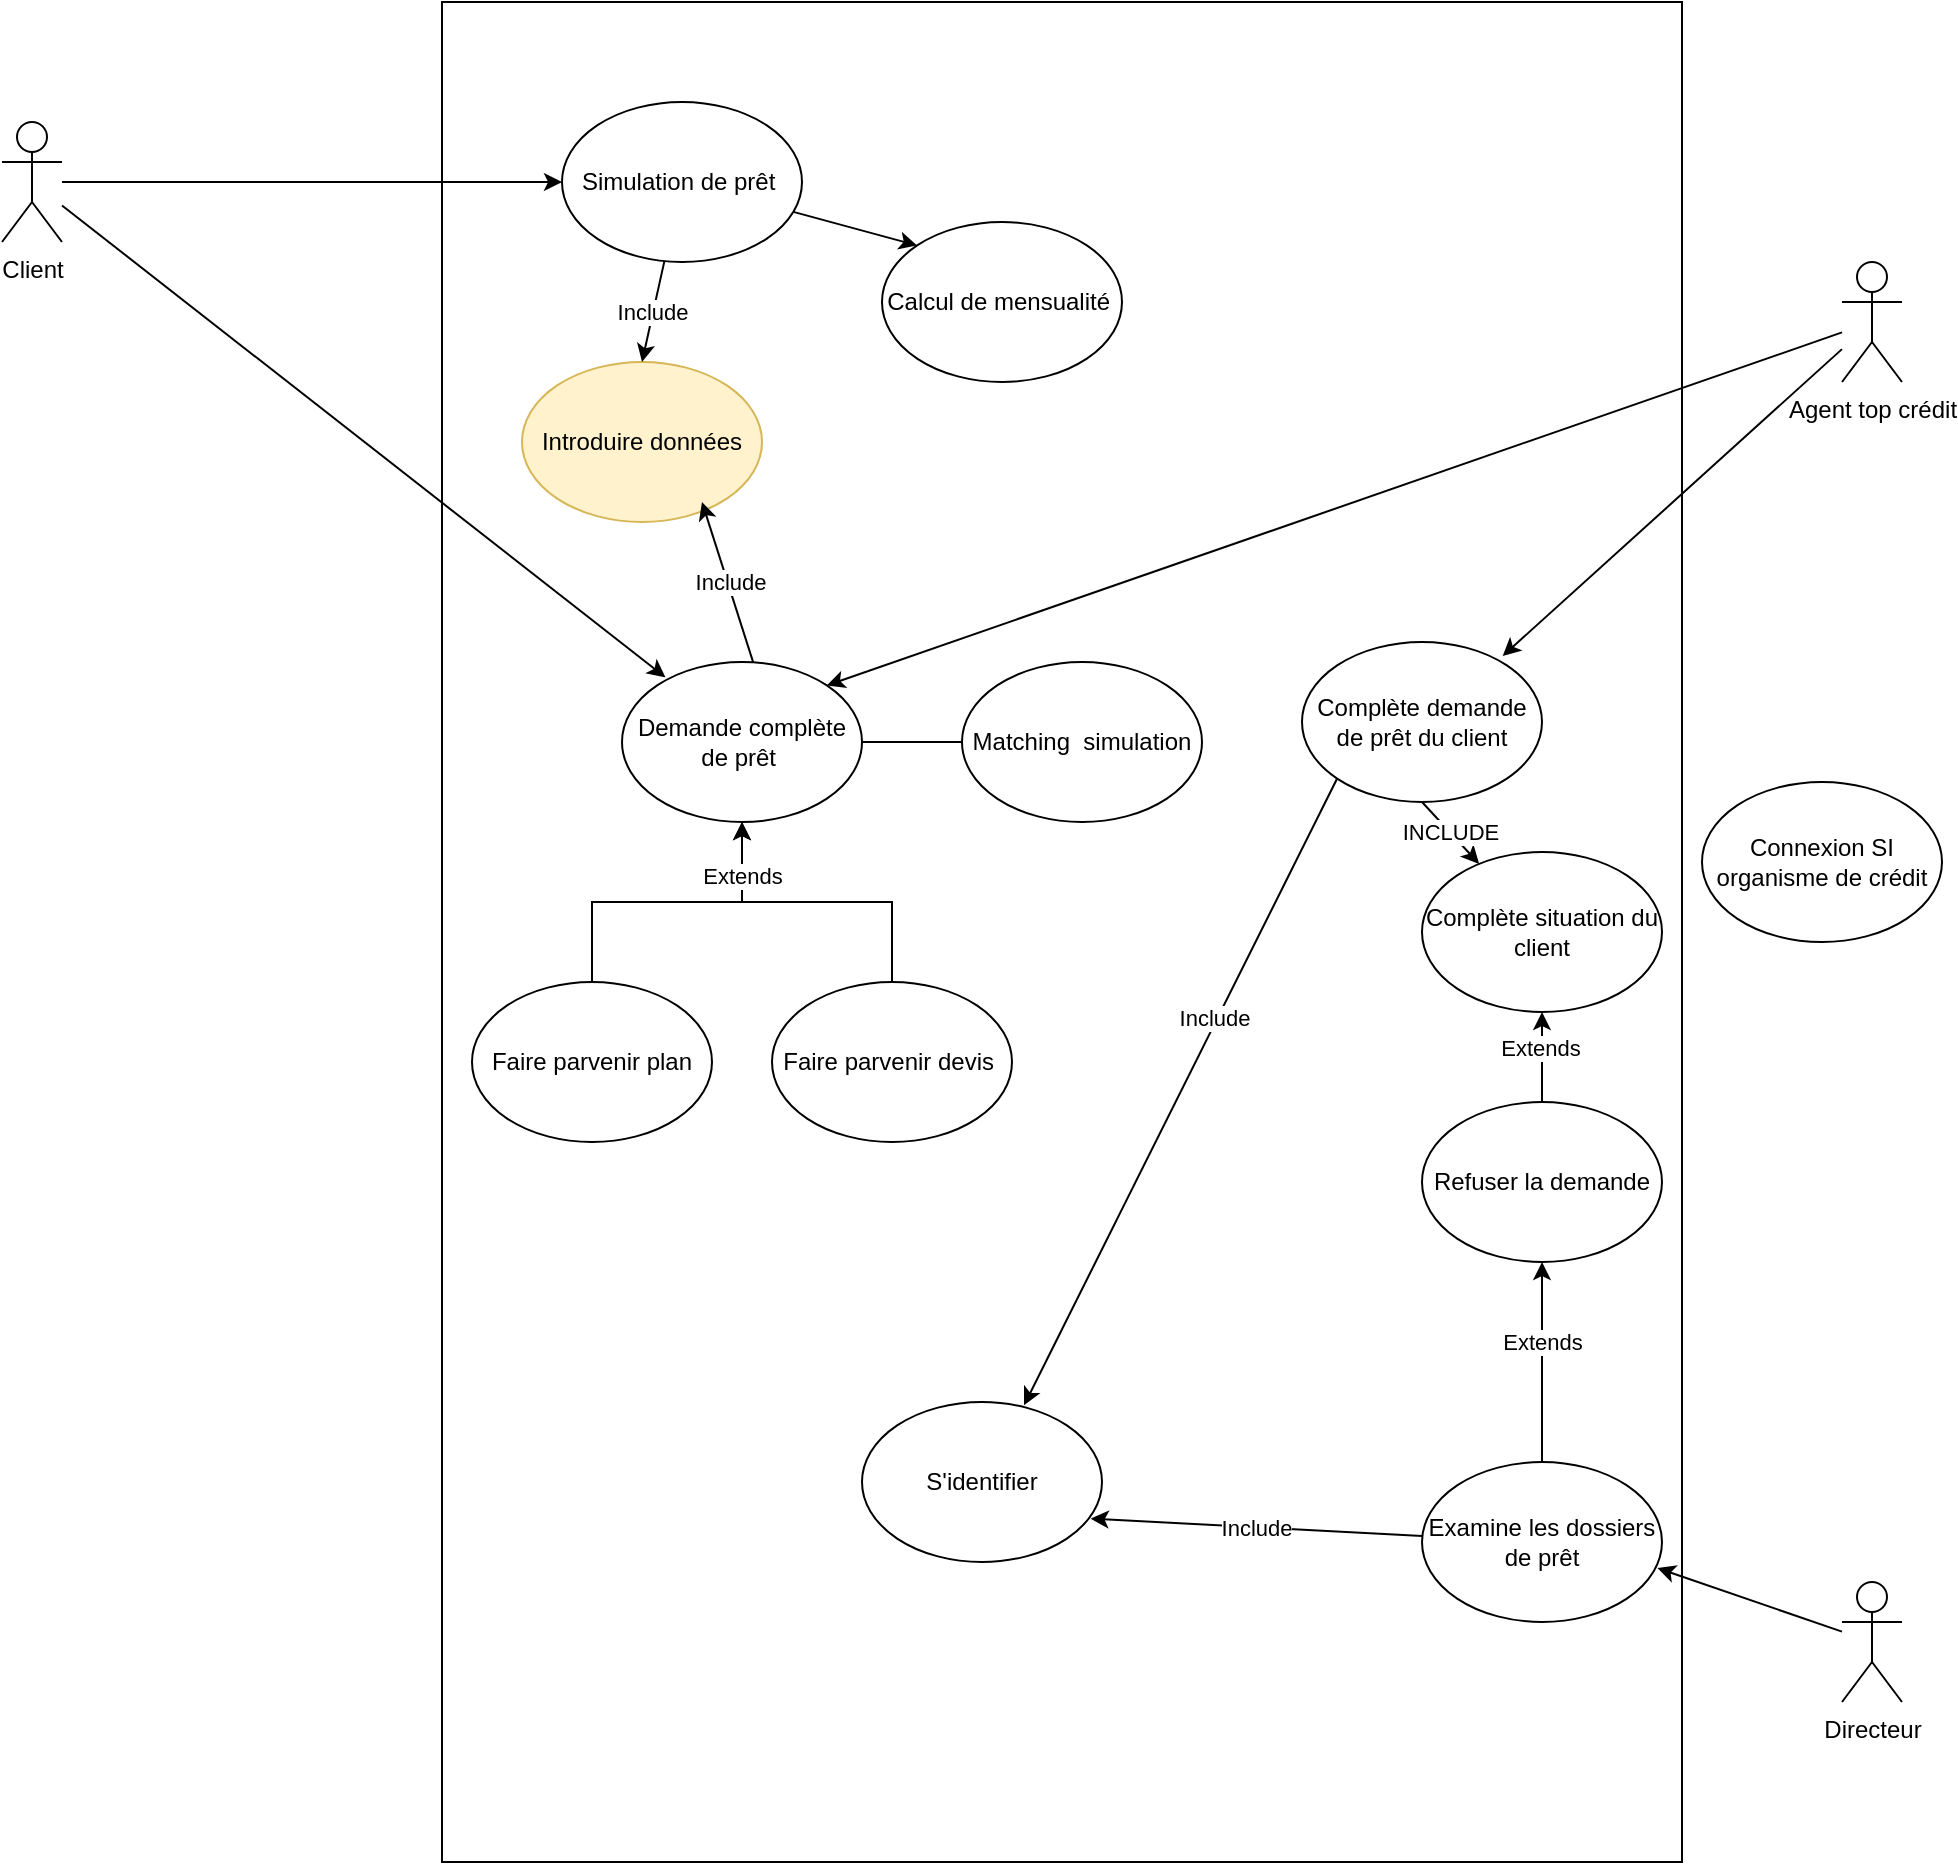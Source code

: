 <mxfile version="20.4.1" type="github">
  <diagram id="sLfjdKfzsrojfRRoex2J" name="Page-1">
    <mxGraphModel dx="1773" dy="645" grid="1" gridSize="10" guides="1" tooltips="1" connect="1" arrows="1" fold="1" page="1" pageScale="1" pageWidth="827" pageHeight="1169" math="0" shadow="0">
      <root>
        <mxCell id="0" />
        <mxCell id="1" parent="0" />
        <mxCell id="UNbvl4Z_Z1AyvjZRaRcP-1" value="" style="rounded=0;whiteSpace=wrap;html=1;" parent="1" vertex="1">
          <mxGeometry x="170" y="80" width="620" height="930" as="geometry" />
        </mxCell>
        <mxCell id="UNbvl4Z_Z1AyvjZRaRcP-27" style="edgeStyle=orthogonalEdgeStyle;rounded=0;orthogonalLoop=1;jettySize=auto;html=1;" parent="1" source="UNbvl4Z_Z1AyvjZRaRcP-4" target="UNbvl4Z_Z1AyvjZRaRcP-25" edge="1">
          <mxGeometry relative="1" as="geometry" />
        </mxCell>
        <mxCell id="UNbvl4Z_Z1AyvjZRaRcP-4" value="Client" style="shape=umlActor;verticalLabelPosition=bottom;verticalAlign=top;html=1;outlineConnect=0;" parent="1" vertex="1">
          <mxGeometry x="-50" y="140" width="30" height="60" as="geometry" />
        </mxCell>
        <mxCell id="UNbvl4Z_Z1AyvjZRaRcP-5" value="Agent top crédit" style="shape=umlActor;verticalLabelPosition=bottom;verticalAlign=top;html=1;outlineConnect=0;" parent="1" vertex="1">
          <mxGeometry x="870" y="210" width="30" height="60" as="geometry" />
        </mxCell>
        <mxCell id="UNbvl4Z_Z1AyvjZRaRcP-6" value="Directeur" style="shape=umlActor;verticalLabelPosition=bottom;verticalAlign=top;html=1;outlineConnect=0;" parent="1" vertex="1">
          <mxGeometry x="870" y="870" width="30" height="60" as="geometry" />
        </mxCell>
        <mxCell id="UNbvl4Z_Z1AyvjZRaRcP-39" style="edgeStyle=orthogonalEdgeStyle;rounded=0;orthogonalLoop=1;jettySize=auto;html=1;entryX=0.5;entryY=1;entryDx=0;entryDy=0;" parent="1" source="UNbvl4Z_Z1AyvjZRaRcP-12" target="UNbvl4Z_Z1AyvjZRaRcP-23" edge="1">
          <mxGeometry relative="1" as="geometry" />
        </mxCell>
        <mxCell id="UNbvl4Z_Z1AyvjZRaRcP-12" value="Faire parvenir devis&amp;nbsp;" style="ellipse;whiteSpace=wrap;html=1;" parent="1" vertex="1">
          <mxGeometry x="335" y="570" width="120" height="80" as="geometry" />
        </mxCell>
        <mxCell id="UNbvl4Z_Z1AyvjZRaRcP-13" value="S&#39;identifier" style="ellipse;whiteSpace=wrap;html=1;" parent="1" vertex="1">
          <mxGeometry x="380" y="780" width="120" height="80" as="geometry" />
        </mxCell>
        <mxCell id="UNbvl4Z_Z1AyvjZRaRcP-48" style="edgeStyle=orthogonalEdgeStyle;rounded=0;orthogonalLoop=1;jettySize=auto;html=1;entryX=0.5;entryY=1;entryDx=0;entryDy=0;" parent="1" source="UNbvl4Z_Z1AyvjZRaRcP-16" target="UNbvl4Z_Z1AyvjZRaRcP-21" edge="1">
          <mxGeometry relative="1" as="geometry" />
        </mxCell>
        <mxCell id="UNbvl4Z_Z1AyvjZRaRcP-50" value="Extends" style="edgeLabel;html=1;align=center;verticalAlign=middle;resizable=0;points=[];" parent="UNbvl4Z_Z1AyvjZRaRcP-48" vertex="1" connectable="0">
          <mxGeometry x="0.225" y="1" relative="1" as="geometry">
            <mxPoint as="offset" />
          </mxGeometry>
        </mxCell>
        <mxCell id="UNbvl4Z_Z1AyvjZRaRcP-16" value="Refuser la demande" style="ellipse;whiteSpace=wrap;html=1;" parent="1" vertex="1">
          <mxGeometry x="660" y="630" width="120" height="80" as="geometry" />
        </mxCell>
        <mxCell id="UNbvl4Z_Z1AyvjZRaRcP-38" style="edgeStyle=orthogonalEdgeStyle;rounded=0;orthogonalLoop=1;jettySize=auto;html=1;" parent="1" source="UNbvl4Z_Z1AyvjZRaRcP-17" target="UNbvl4Z_Z1AyvjZRaRcP-23" edge="1">
          <mxGeometry relative="1" as="geometry" />
        </mxCell>
        <mxCell id="UNbvl4Z_Z1AyvjZRaRcP-40" value="Extends" style="edgeLabel;html=1;align=center;verticalAlign=middle;resizable=0;points=[];" parent="UNbvl4Z_Z1AyvjZRaRcP-38" vertex="1" connectable="0">
          <mxGeometry x="0.66" relative="1" as="geometry">
            <mxPoint as="offset" />
          </mxGeometry>
        </mxCell>
        <mxCell id="UNbvl4Z_Z1AyvjZRaRcP-17" value="Faire parvenir plan" style="ellipse;whiteSpace=wrap;html=1;" parent="1" vertex="1">
          <mxGeometry x="185" y="570" width="120" height="80" as="geometry" />
        </mxCell>
        <mxCell id="UNbvl4Z_Z1AyvjZRaRcP-19" value="Complète demande de prêt du client" style="ellipse;whiteSpace=wrap;html=1;" parent="1" vertex="1">
          <mxGeometry x="600" y="400" width="120" height="80" as="geometry" />
        </mxCell>
        <mxCell id="UNbvl4Z_Z1AyvjZRaRcP-21" value="Complète situation du client" style="ellipse;whiteSpace=wrap;html=1;" parent="1" vertex="1">
          <mxGeometry x="660" y="505" width="120" height="80" as="geometry" />
        </mxCell>
        <mxCell id="UNbvl4Z_Z1AyvjZRaRcP-52" style="edgeStyle=orthogonalEdgeStyle;rounded=0;orthogonalLoop=1;jettySize=auto;html=1;entryX=0.5;entryY=1;entryDx=0;entryDy=0;" parent="1" source="UNbvl4Z_Z1AyvjZRaRcP-22" target="UNbvl4Z_Z1AyvjZRaRcP-16" edge="1">
          <mxGeometry relative="1" as="geometry" />
        </mxCell>
        <mxCell id="UNbvl4Z_Z1AyvjZRaRcP-53" value="Extends" style="edgeLabel;html=1;align=center;verticalAlign=middle;resizable=0;points=[];" parent="UNbvl4Z_Z1AyvjZRaRcP-52" vertex="1" connectable="0">
          <mxGeometry x="0.207" relative="1" as="geometry">
            <mxPoint as="offset" />
          </mxGeometry>
        </mxCell>
        <mxCell id="UNbvl4Z_Z1AyvjZRaRcP-22" value="Examine les dossiers de prêt" style="ellipse;whiteSpace=wrap;html=1;" parent="1" vertex="1">
          <mxGeometry x="660" y="810" width="120" height="80" as="geometry" />
        </mxCell>
        <mxCell id="UNbvl4Z_Z1AyvjZRaRcP-58" style="edgeStyle=orthogonalEdgeStyle;rounded=0;orthogonalLoop=1;jettySize=auto;html=1;entryX=0.167;entryY=0.75;entryDx=0;entryDy=0;entryPerimeter=0;" parent="1" source="UNbvl4Z_Z1AyvjZRaRcP-23" target="UNbvl4Z_Z1AyvjZRaRcP-41" edge="1">
          <mxGeometry relative="1" as="geometry">
            <Array as="points">
              <mxPoint x="450" y="450" />
            </Array>
          </mxGeometry>
        </mxCell>
        <mxCell id="UNbvl4Z_Z1AyvjZRaRcP-23" value="Demande complète de prêt&amp;nbsp;" style="ellipse;whiteSpace=wrap;html=1;" parent="1" vertex="1">
          <mxGeometry x="260" y="410" width="120" height="80" as="geometry" />
        </mxCell>
        <mxCell id="UNbvl4Z_Z1AyvjZRaRcP-24" value="Calcul de mensualité&amp;nbsp;" style="ellipse;whiteSpace=wrap;html=1;" parent="1" vertex="1">
          <mxGeometry x="390" y="190" width="120" height="80" as="geometry" />
        </mxCell>
        <mxCell id="UNbvl4Z_Z1AyvjZRaRcP-25" value="Simulation de prêt&amp;nbsp;" style="ellipse;whiteSpace=wrap;html=1;" parent="1" vertex="1">
          <mxGeometry x="230" y="130" width="120" height="80" as="geometry" />
        </mxCell>
        <mxCell id="UNbvl4Z_Z1AyvjZRaRcP-26" value="Introduire données" style="ellipse;whiteSpace=wrap;html=1;fillColor=#fff2cc;strokeColor=#d6b656;" parent="1" vertex="1">
          <mxGeometry x="210" y="260" width="120" height="80" as="geometry" />
        </mxCell>
        <mxCell id="UNbvl4Z_Z1AyvjZRaRcP-29" value="" style="endArrow=classic;html=1;rounded=0;entryX=0.5;entryY=0;entryDx=0;entryDy=0;" parent="1" source="UNbvl4Z_Z1AyvjZRaRcP-25" target="UNbvl4Z_Z1AyvjZRaRcP-26" edge="1">
          <mxGeometry width="50" height="50" relative="1" as="geometry">
            <mxPoint x="330" y="210" as="sourcePoint" />
            <mxPoint x="280" y="260" as="targetPoint" />
          </mxGeometry>
        </mxCell>
        <mxCell id="UNbvl4Z_Z1AyvjZRaRcP-30" value="Include" style="edgeLabel;html=1;align=center;verticalAlign=middle;resizable=0;points=[];" parent="UNbvl4Z_Z1AyvjZRaRcP-29" vertex="1" connectable="0">
          <mxGeometry x="0.029" y="-1" relative="1" as="geometry">
            <mxPoint as="offset" />
          </mxGeometry>
        </mxCell>
        <mxCell id="UNbvl4Z_Z1AyvjZRaRcP-33" value="" style="endArrow=classic;html=1;rounded=0;entryX=0;entryY=0;entryDx=0;entryDy=0;" parent="1" source="UNbvl4Z_Z1AyvjZRaRcP-25" target="UNbvl4Z_Z1AyvjZRaRcP-24" edge="1">
          <mxGeometry width="50" height="50" relative="1" as="geometry">
            <mxPoint x="280" y="260" as="sourcePoint" />
            <mxPoint x="330" y="210" as="targetPoint" />
          </mxGeometry>
        </mxCell>
        <mxCell id="UNbvl4Z_Z1AyvjZRaRcP-35" value="" style="endArrow=classic;html=1;rounded=0;entryX=0.181;entryY=0.096;entryDx=0;entryDy=0;entryPerimeter=0;" parent="1" source="UNbvl4Z_Z1AyvjZRaRcP-4" target="UNbvl4Z_Z1AyvjZRaRcP-23" edge="1">
          <mxGeometry width="50" height="50" relative="1" as="geometry">
            <mxPoint x="280" y="360" as="sourcePoint" />
            <mxPoint x="330" y="310" as="targetPoint" />
          </mxGeometry>
        </mxCell>
        <mxCell id="UNbvl4Z_Z1AyvjZRaRcP-36" value="" style="endArrow=classic;html=1;rounded=0;entryX=0.75;entryY=0.875;entryDx=0;entryDy=0;entryPerimeter=0;exitX=0.547;exitY=0.004;exitDx=0;exitDy=0;exitPerimeter=0;" parent="1" source="UNbvl4Z_Z1AyvjZRaRcP-23" target="UNbvl4Z_Z1AyvjZRaRcP-26" edge="1">
          <mxGeometry width="50" height="50" relative="1" as="geometry">
            <mxPoint x="280" y="530" as="sourcePoint" />
            <mxPoint x="330" y="480" as="targetPoint" />
          </mxGeometry>
        </mxCell>
        <mxCell id="UNbvl4Z_Z1AyvjZRaRcP-37" value="Include" style="edgeLabel;html=1;align=center;verticalAlign=middle;resizable=0;points=[];" parent="UNbvl4Z_Z1AyvjZRaRcP-36" vertex="1" connectable="0">
          <mxGeometry x="0.005" y="-1" relative="1" as="geometry">
            <mxPoint as="offset" />
          </mxGeometry>
        </mxCell>
        <mxCell id="UNbvl4Z_Z1AyvjZRaRcP-41" value="Matching &amp;nbsp;simulation" style="ellipse;whiteSpace=wrap;html=1;" parent="1" vertex="1">
          <mxGeometry x="430" y="410" width="120" height="80" as="geometry" />
        </mxCell>
        <mxCell id="UNbvl4Z_Z1AyvjZRaRcP-42" value="Connexion SI organisme de crédit" style="ellipse;whiteSpace=wrap;html=1;" parent="1" vertex="1">
          <mxGeometry x="800" y="470" width="120" height="80" as="geometry" />
        </mxCell>
        <mxCell id="UNbvl4Z_Z1AyvjZRaRcP-43" value="" style="endArrow=classic;html=1;rounded=0;entryX=0.836;entryY=0.088;entryDx=0;entryDy=0;entryPerimeter=0;" parent="1" source="UNbvl4Z_Z1AyvjZRaRcP-5" target="UNbvl4Z_Z1AyvjZRaRcP-19" edge="1">
          <mxGeometry width="50" height="50" relative="1" as="geometry">
            <mxPoint x="440" y="530" as="sourcePoint" />
            <mxPoint x="490" y="480" as="targetPoint" />
          </mxGeometry>
        </mxCell>
        <mxCell id="UNbvl4Z_Z1AyvjZRaRcP-45" value="INCLUDE" style="endArrow=classic;html=1;rounded=0;exitX=0.5;exitY=1;exitDx=0;exitDy=0;" parent="1" source="UNbvl4Z_Z1AyvjZRaRcP-19" target="UNbvl4Z_Z1AyvjZRaRcP-21" edge="1">
          <mxGeometry width="50" height="50" relative="1" as="geometry">
            <mxPoint x="490" y="440" as="sourcePoint" />
            <mxPoint x="440" y="490" as="targetPoint" />
          </mxGeometry>
        </mxCell>
        <mxCell id="UNbvl4Z_Z1AyvjZRaRcP-46" value="" style="endArrow=classic;html=1;rounded=0;entryX=1;entryY=0;entryDx=0;entryDy=0;" parent="1" source="UNbvl4Z_Z1AyvjZRaRcP-5" target="UNbvl4Z_Z1AyvjZRaRcP-23" edge="1">
          <mxGeometry width="50" height="50" relative="1" as="geometry">
            <mxPoint x="440" y="490" as="sourcePoint" />
            <mxPoint x="490" y="440" as="targetPoint" />
          </mxGeometry>
        </mxCell>
        <mxCell id="UNbvl4Z_Z1AyvjZRaRcP-51" value="" style="endArrow=classic;html=1;rounded=0;entryX=0.981;entryY=0.663;entryDx=0;entryDy=0;entryPerimeter=0;" parent="1" source="UNbvl4Z_Z1AyvjZRaRcP-6" target="UNbvl4Z_Z1AyvjZRaRcP-22" edge="1">
          <mxGeometry width="50" height="50" relative="1" as="geometry">
            <mxPoint x="440" y="690" as="sourcePoint" />
            <mxPoint x="490" y="640" as="targetPoint" />
          </mxGeometry>
        </mxCell>
        <mxCell id="UNbvl4Z_Z1AyvjZRaRcP-55" value="" style="endArrow=classic;html=1;rounded=0;entryX=0.675;entryY=0.021;entryDx=0;entryDy=0;exitX=0;exitY=1;exitDx=0;exitDy=0;entryPerimeter=0;" parent="1" source="UNbvl4Z_Z1AyvjZRaRcP-19" target="UNbvl4Z_Z1AyvjZRaRcP-13" edge="1">
          <mxGeometry width="50" height="50" relative="1" as="geometry">
            <mxPoint x="440" y="600" as="sourcePoint" />
            <mxPoint x="490" y="550" as="targetPoint" />
          </mxGeometry>
        </mxCell>
        <mxCell id="UNbvl4Z_Z1AyvjZRaRcP-56" value="Include" style="edgeLabel;html=1;align=center;verticalAlign=middle;resizable=0;points=[];" parent="UNbvl4Z_Z1AyvjZRaRcP-55" vertex="1" connectable="0">
          <mxGeometry x="-0.232" y="-2" relative="1" as="geometry">
            <mxPoint as="offset" />
          </mxGeometry>
        </mxCell>
        <mxCell id="UNbvl4Z_Z1AyvjZRaRcP-57" value="Include" style="endArrow=classic;html=1;rounded=0;entryX=0.953;entryY=0.729;entryDx=0;entryDy=0;entryPerimeter=0;" parent="1" source="UNbvl4Z_Z1AyvjZRaRcP-22" target="UNbvl4Z_Z1AyvjZRaRcP-13" edge="1">
          <mxGeometry width="50" height="50" relative="1" as="geometry">
            <mxPoint x="440" y="600" as="sourcePoint" />
            <mxPoint x="490" y="550" as="targetPoint" />
          </mxGeometry>
        </mxCell>
      </root>
    </mxGraphModel>
  </diagram>
</mxfile>
